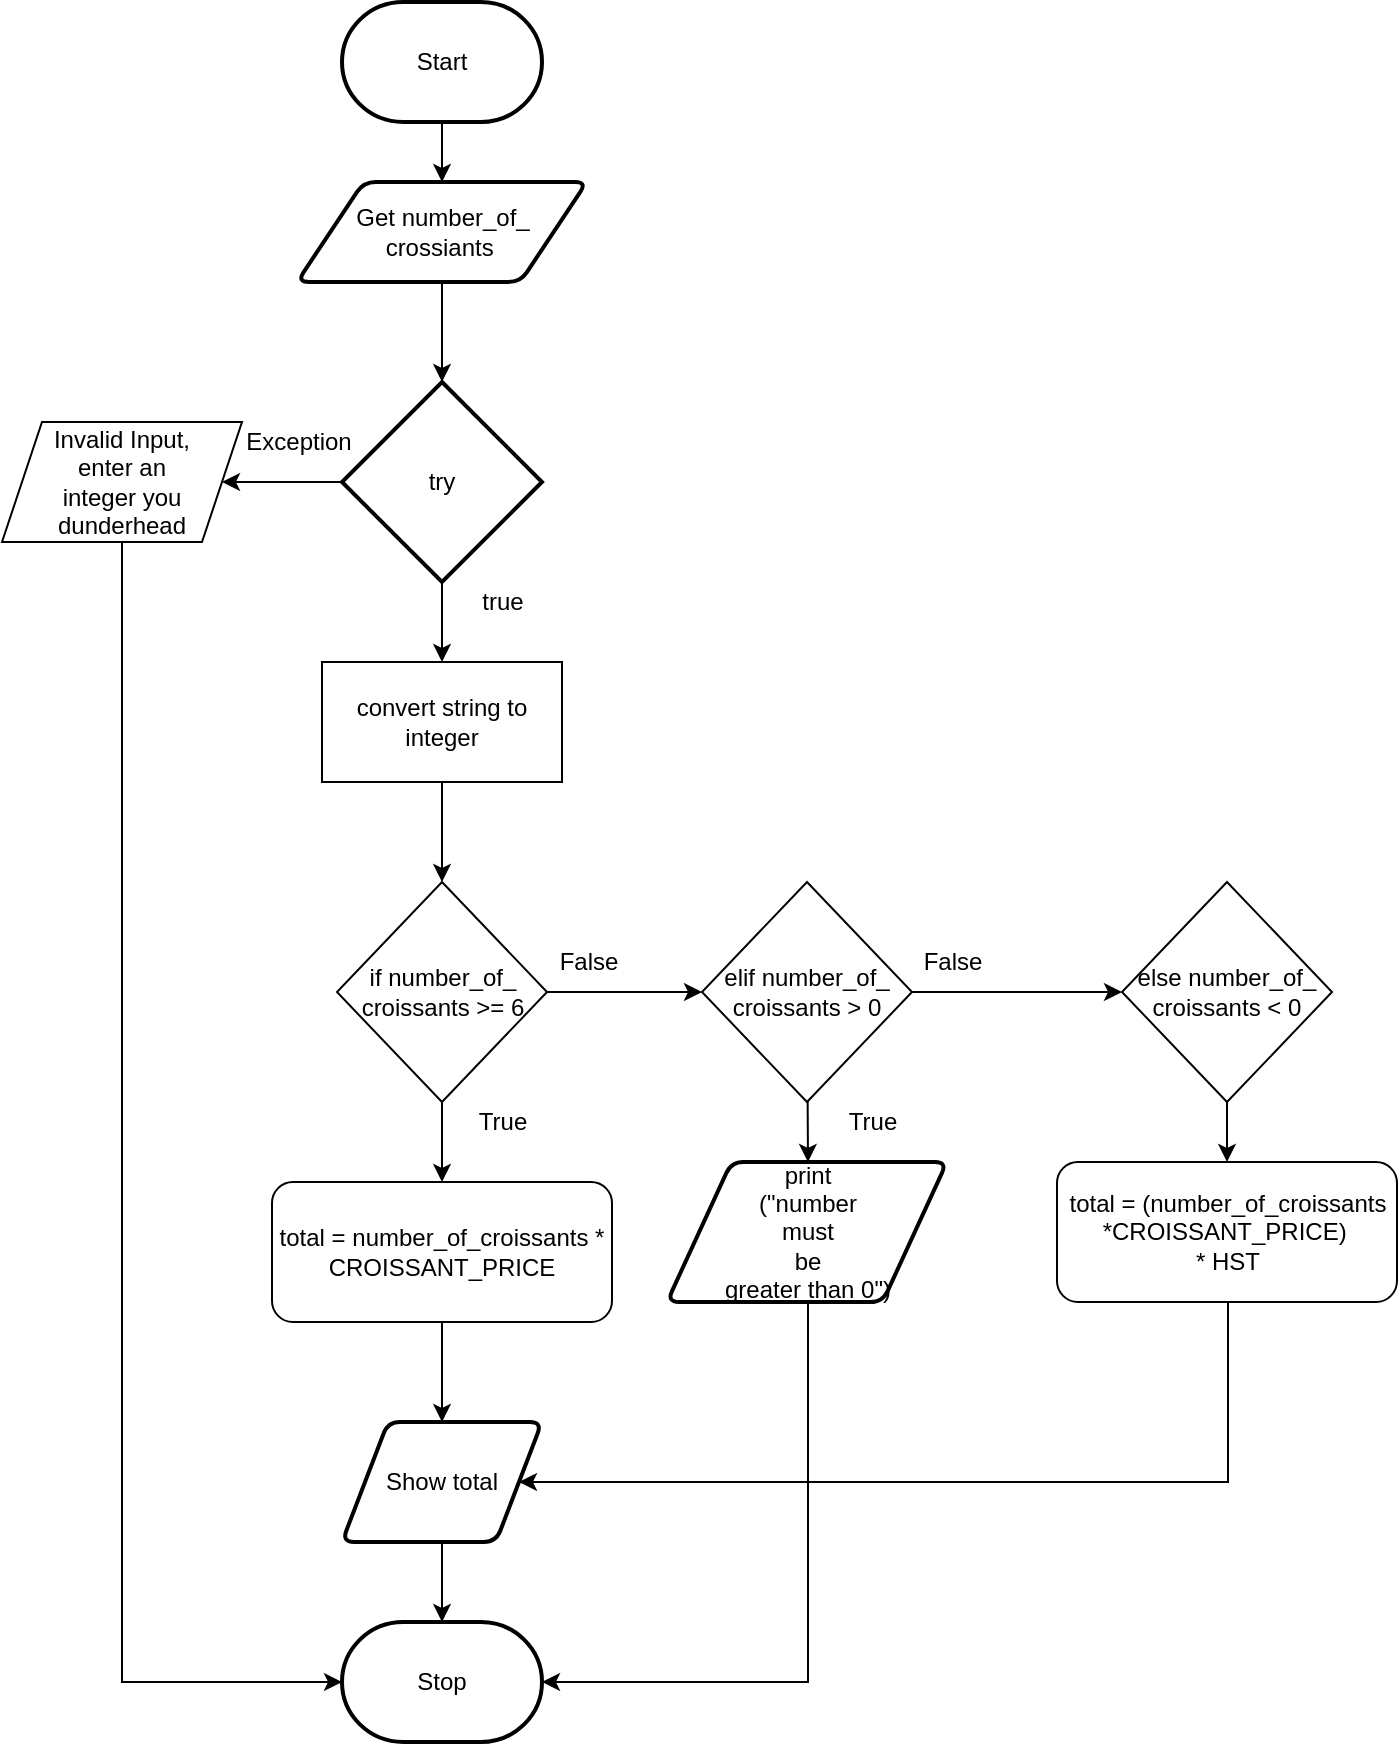 <mxfile>
    <diagram id="-aKXCptcMc-92kjcpB4q" name="Flowchart">
        <mxGraphModel dx="434" dy="381" grid="1" gridSize="10" guides="1" tooltips="1" connect="1" arrows="1" fold="1" page="1" pageScale="1" pageWidth="827" pageHeight="1169" math="0" shadow="0">
            <root>
                <mxCell id="0"/>
                <mxCell id="1" parent="0"/>
                <mxCell id="27" style="edgeStyle=none;html=1;" parent="1" source="3" target="5" edge="1">
                    <mxGeometry relative="1" as="geometry"/>
                </mxCell>
                <mxCell id="3" value="Start" style="strokeWidth=2;html=1;shape=mxgraph.flowchart.terminator;whiteSpace=wrap;" parent="1" vertex="1">
                    <mxGeometry x="230" y="30" width="100" height="60" as="geometry"/>
                </mxCell>
                <mxCell id="5" value="Get number_of_&lt;br&gt;crossiants&amp;nbsp;" style="shape=parallelogram;html=1;strokeWidth=2;perimeter=parallelogramPerimeter;whiteSpace=wrap;rounded=1;arcSize=12;size=0.23;" parent="1" vertex="1">
                    <mxGeometry x="207.5" y="120" width="145" height="50" as="geometry"/>
                </mxCell>
                <mxCell id="28" value="" style="endArrow=classic;html=1;exitX=0.5;exitY=1;exitDx=0;exitDy=0;" parent="1" source="5" target="29" edge="1">
                    <mxGeometry width="50" height="50" relative="1" as="geometry">
                        <mxPoint x="300" y="190" as="sourcePoint"/>
                        <mxPoint x="280" y="210" as="targetPoint"/>
                    </mxGeometry>
                </mxCell>
                <mxCell id="30" style="edgeStyle=none;html=1;" parent="1" source="29" edge="1">
                    <mxGeometry relative="1" as="geometry">
                        <mxPoint x="280" y="360" as="targetPoint"/>
                    </mxGeometry>
                </mxCell>
                <mxCell id="32" style="edgeStyle=none;html=1;" parent="1" source="29" edge="1">
                    <mxGeometry relative="1" as="geometry">
                        <mxPoint x="170" y="270" as="targetPoint"/>
                    </mxGeometry>
                </mxCell>
                <mxCell id="29" value="try" style="strokeWidth=2;html=1;shape=mxgraph.flowchart.decision;whiteSpace=wrap;" parent="1" vertex="1">
                    <mxGeometry x="230" y="220" width="100" height="100" as="geometry"/>
                </mxCell>
                <mxCell id="36" style="edgeStyle=none;html=1;" parent="1" source="34" edge="1">
                    <mxGeometry relative="1" as="geometry">
                        <mxPoint x="280" y="470" as="targetPoint"/>
                    </mxGeometry>
                </mxCell>
                <mxCell id="34" value="&lt;span&gt;convert string to&lt;/span&gt;&lt;br&gt;&lt;span&gt;&amp;nbsp;integer&amp;nbsp;&lt;/span&gt;" style="rounded=0;whiteSpace=wrap;html=1;" parent="1" vertex="1">
                    <mxGeometry x="220" y="360" width="120" height="60" as="geometry"/>
                </mxCell>
                <mxCell id="58" style="edgeStyle=elbowEdgeStyle;html=1;rounded=0;entryX=0;entryY=0.5;entryDx=0;entryDy=0;entryPerimeter=0;" parent="1" source="35" target="60" edge="1">
                    <mxGeometry relative="1" as="geometry">
                        <mxPoint x="120" y="880" as="targetPoint"/>
                        <Array as="points">
                            <mxPoint x="120" y="560"/>
                        </Array>
                    </mxGeometry>
                </mxCell>
                <mxCell id="35" value="Invalid Input, &lt;br&gt;enter an &lt;br&gt;integer you dunderhead" style="shape=parallelogram;perimeter=parallelogramPerimeter;whiteSpace=wrap;html=1;fixedSize=1;" parent="1" vertex="1">
                    <mxGeometry x="60" y="240" width="120" height="60" as="geometry"/>
                </mxCell>
                <mxCell id="38" style="edgeStyle=none;html=1;" parent="1" source="37" edge="1">
                    <mxGeometry relative="1" as="geometry">
                        <mxPoint x="280" y="620" as="targetPoint"/>
                    </mxGeometry>
                </mxCell>
                <mxCell id="40" style="edgeStyle=none;html=1;" parent="1" source="37" edge="1">
                    <mxGeometry relative="1" as="geometry">
                        <mxPoint x="410" y="525" as="targetPoint"/>
                    </mxGeometry>
                </mxCell>
                <mxCell id="37" value="if number_of_&lt;br&gt;croissants &amp;gt;= 6" style="rhombus;whiteSpace=wrap;html=1;direction=south;" parent="1" vertex="1">
                    <mxGeometry x="227.5" y="470" width="105" height="110" as="geometry"/>
                </mxCell>
                <mxCell id="43" style="edgeStyle=none;html=1;" parent="1" source="39" edge="1">
                    <mxGeometry relative="1" as="geometry">
                        <mxPoint x="280" y="740" as="targetPoint"/>
                    </mxGeometry>
                </mxCell>
                <mxCell id="39" value="total = number_of_croissants * CROISSANT_PRICE" style="rounded=1;whiteSpace=wrap;html=1;" parent="1" vertex="1">
                    <mxGeometry x="195" y="620" width="170" height="70" as="geometry"/>
                </mxCell>
                <mxCell id="41" value="True" style="text;html=1;align=center;verticalAlign=middle;resizable=0;points=[];autosize=1;strokeColor=none;fillColor=none;" parent="1" vertex="1">
                    <mxGeometry x="290" y="580" width="40" height="20" as="geometry"/>
                </mxCell>
                <mxCell id="42" value="False" style="text;html=1;align=center;verticalAlign=middle;resizable=0;points=[];autosize=1;strokeColor=none;fillColor=none;" parent="1" vertex="1">
                    <mxGeometry x="332.5" y="500" width="40" height="20" as="geometry"/>
                </mxCell>
                <mxCell id="45" style="edgeStyle=none;html=1;" parent="1" source="44" edge="1">
                    <mxGeometry relative="1" as="geometry">
                        <mxPoint x="463" y="610" as="targetPoint"/>
                    </mxGeometry>
                </mxCell>
                <mxCell id="50" style="edgeStyle=none;html=1;" parent="1" source="44" edge="1">
                    <mxGeometry relative="1" as="geometry">
                        <mxPoint x="620" y="525" as="targetPoint"/>
                    </mxGeometry>
                </mxCell>
                <mxCell id="44" value="elif number_of_&lt;br&gt;croissants &amp;gt; 0" style="rhombus;whiteSpace=wrap;html=1;direction=south;" parent="1" vertex="1">
                    <mxGeometry x="410" y="470" width="105" height="110" as="geometry"/>
                </mxCell>
                <mxCell id="46" value="True" style="text;html=1;align=center;verticalAlign=middle;resizable=0;points=[];autosize=1;strokeColor=none;fillColor=none;" parent="1" vertex="1">
                    <mxGeometry x="475" y="580" width="40" height="20" as="geometry"/>
                </mxCell>
                <mxCell id="59" style="edgeStyle=elbowEdgeStyle;html=1;" parent="1" source="47" edge="1">
                    <mxGeometry relative="1" as="geometry">
                        <mxPoint x="280" y="840" as="targetPoint"/>
                    </mxGeometry>
                </mxCell>
                <mxCell id="47" value="Show total" style="shape=parallelogram;html=1;strokeWidth=2;perimeter=parallelogramPerimeter;whiteSpace=wrap;rounded=1;arcSize=12;size=0.23;" parent="1" vertex="1">
                    <mxGeometry x="230" y="740" width="100" height="60" as="geometry"/>
                </mxCell>
                <mxCell id="62" style="edgeStyle=elbowEdgeStyle;rounded=0;html=1;strokeColor=default;entryX=1;entryY=0.5;entryDx=0;entryDy=0;entryPerimeter=0;" parent="1" source="49" target="60" edge="1">
                    <mxGeometry relative="1" as="geometry">
                        <mxPoint x="462.5" y="850" as="targetPoint"/>
                        <Array as="points">
                            <mxPoint x="463" y="790"/>
                        </Array>
                    </mxGeometry>
                </mxCell>
                <mxCell id="49" value="print&lt;br&gt;(&quot;number &lt;br&gt;must &lt;br&gt;be &lt;br&gt;greater than 0&quot;)" style="shape=parallelogram;html=1;strokeWidth=2;perimeter=parallelogramPerimeter;whiteSpace=wrap;rounded=1;arcSize=12;size=0.23;" parent="1" vertex="1">
                    <mxGeometry x="392.5" y="610" width="140" height="70" as="geometry"/>
                </mxCell>
                <mxCell id="52" value="False" style="text;html=1;align=center;verticalAlign=middle;resizable=0;points=[];autosize=1;strokeColor=none;fillColor=none;" parent="1" vertex="1">
                    <mxGeometry x="515" y="500" width="40" height="20" as="geometry"/>
                </mxCell>
                <mxCell id="56" style="edgeStyle=elbowEdgeStyle;html=1;entryX=1;entryY=0.5;entryDx=0;entryDy=0;strokeColor=default;rounded=0;" parent="1" source="55" target="47" edge="1">
                    <mxGeometry relative="1" as="geometry">
                        <mxPoint x="658" y="740" as="targetPoint"/>
                        <Array as="points">
                            <mxPoint x="673" y="710"/>
                            <mxPoint x="658" y="690"/>
                        </Array>
                    </mxGeometry>
                </mxCell>
                <mxCell id="55" value="total = (number_of_croissants *CROISSANT_PRICE)&amp;nbsp;&lt;br&gt;* HST" style="rounded=1;whiteSpace=wrap;html=1;" parent="1" vertex="1">
                    <mxGeometry x="587.5" y="610" width="170" height="70" as="geometry"/>
                </mxCell>
                <mxCell id="57" value="Exception" style="text;html=1;align=center;verticalAlign=middle;resizable=0;points=[];autosize=1;strokeColor=none;fillColor=none;" parent="1" vertex="1">
                    <mxGeometry x="172.5" y="240" width="70" height="20" as="geometry"/>
                </mxCell>
                <mxCell id="60" value="Stop" style="strokeWidth=2;html=1;shape=mxgraph.flowchart.terminator;whiteSpace=wrap;" parent="1" vertex="1">
                    <mxGeometry x="230" y="840" width="100" height="60" as="geometry"/>
                </mxCell>
                <mxCell id="64" value="true" style="text;html=1;align=center;verticalAlign=middle;resizable=0;points=[];autosize=1;strokeColor=none;fillColor=none;" parent="1" vertex="1">
                    <mxGeometry x="290" y="320" width="40" height="20" as="geometry"/>
                </mxCell>
                <mxCell id="66" style="edgeStyle=elbowEdgeStyle;rounded=0;html=1;strokeColor=default;" parent="1" source="65" target="55" edge="1">
                    <mxGeometry relative="1" as="geometry"/>
                </mxCell>
                <mxCell id="65" value="else number_of_&lt;br&gt;croissants &amp;lt; 0" style="rhombus;whiteSpace=wrap;html=1;direction=south;" parent="1" vertex="1">
                    <mxGeometry x="620" y="470" width="105" height="110" as="geometry"/>
                </mxCell>
            </root>
        </mxGraphModel>
    </diagram>
</mxfile>